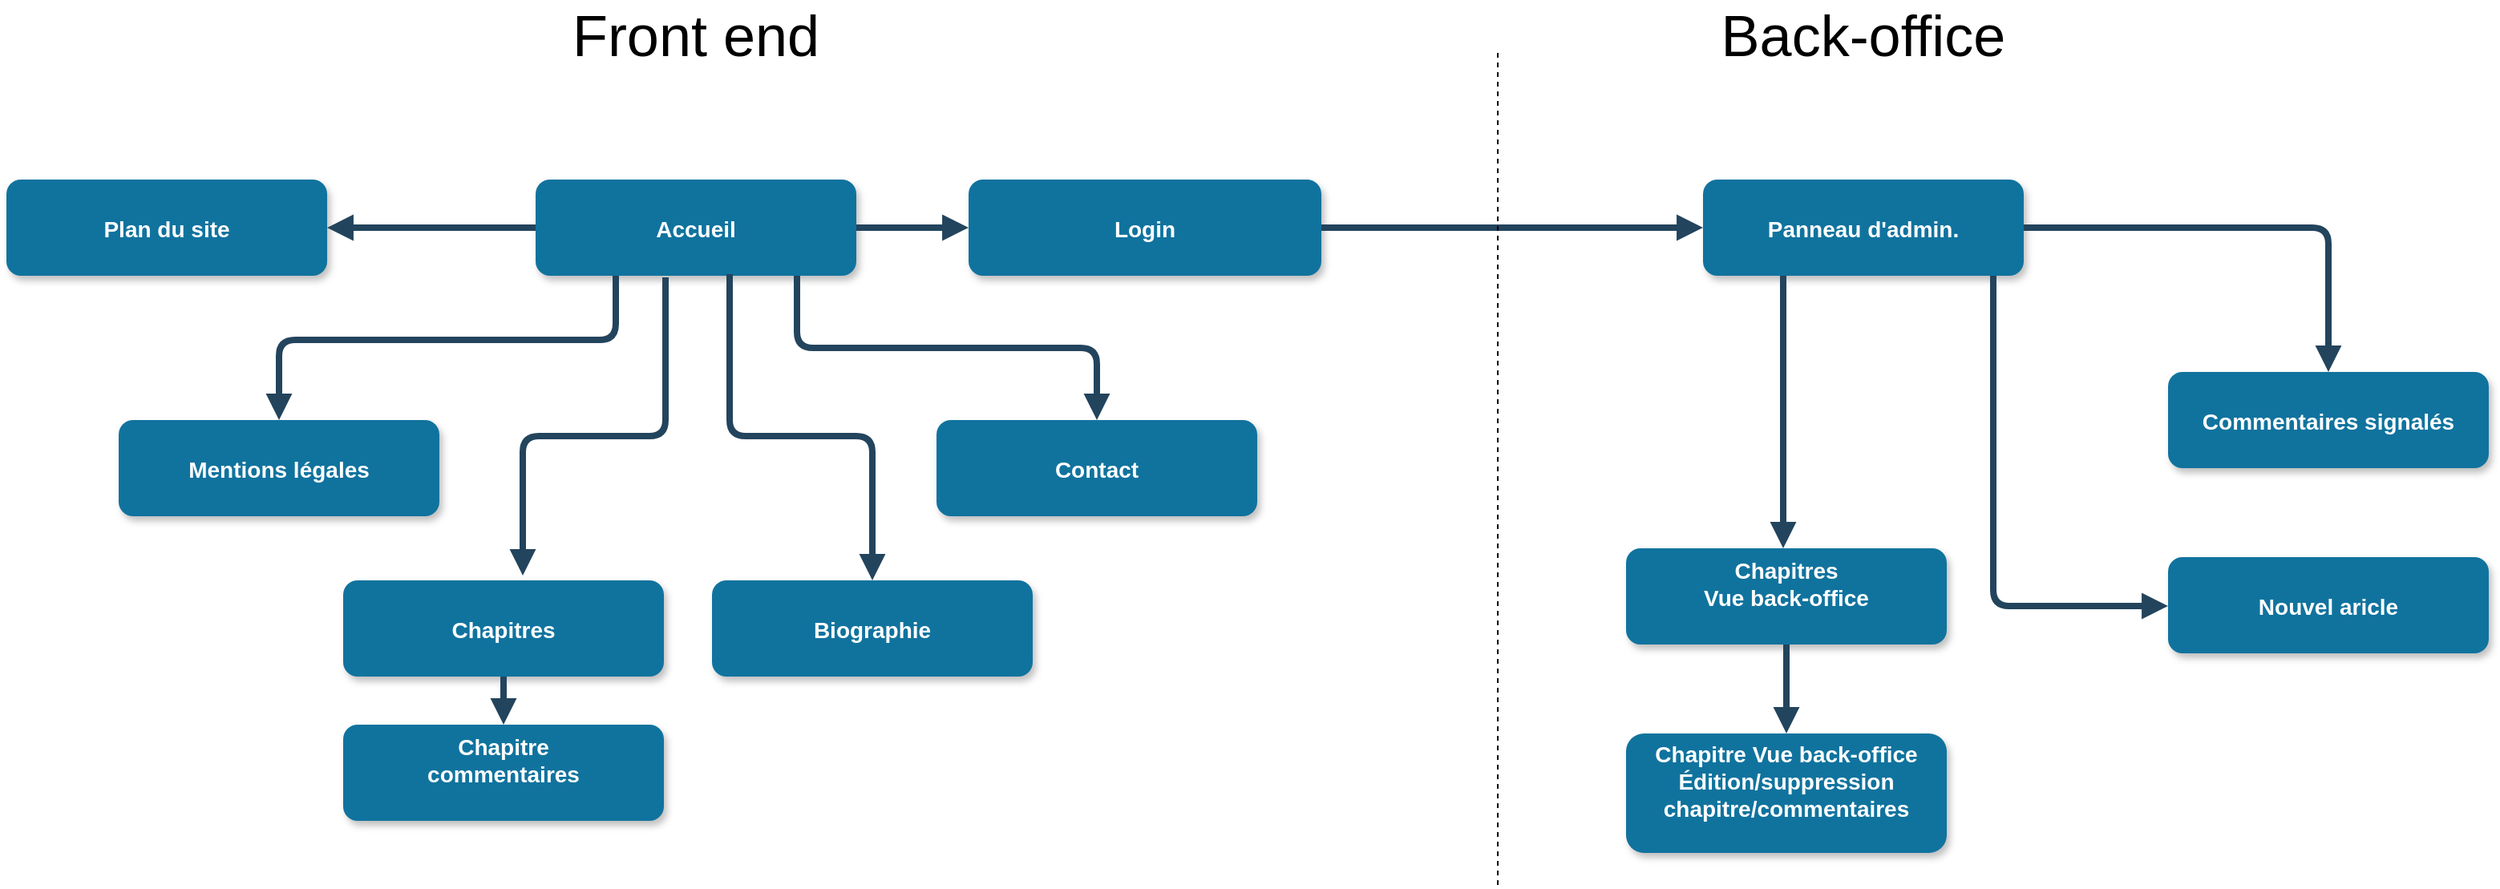 <mxfile version="12.9.10" type="device"><diagram name="Page-1" id="97916047-d0de-89f5-080d-49f4d83e522f"><mxGraphModel dx="1950" dy="1076" grid="1" gridSize="10" guides="1" tooltips="1" connect="1" arrows="1" fold="1" page="1" pageScale="1.5" pageWidth="1169" pageHeight="827" background="#ffffff" math="0" shadow="0"><root><mxCell id="0"/><mxCell id="1" parent="0"/><mxCell id="2" value="Accueil" style="rounded=1;fillColor=#10739E;strokeColor=none;shadow=1;gradientColor=none;fontStyle=1;fontColor=#FFFFFF;fontSize=14;" parent="1" vertex="1"><mxGeometry x="550" y="160" width="200" height="60" as="geometry"/></mxCell><mxCell id="3" value="Login" style="rounded=1;fillColor=#10739E;strokeColor=none;shadow=1;gradientColor=none;fontStyle=1;fontColor=#FFFFFF;fontSize=14;" parent="1" vertex="1"><mxGeometry x="820" y="160" width="220" height="60" as="geometry"/></mxCell><mxCell id="4" value="Contact" style="rounded=1;fillColor=#10739E;strokeColor=none;shadow=1;gradientColor=none;fontStyle=1;fontColor=#FFFFFF;fontSize=14;" parent="1" vertex="1"><mxGeometry x="800" y="310" width="200" height="60" as="geometry"/></mxCell><mxCell id="5" value="Biographie" style="rounded=1;fillColor=#10739E;strokeColor=none;shadow=1;gradientColor=none;fontStyle=1;fontColor=#FFFFFF;fontSize=14;" parent="1" vertex="1"><mxGeometry x="660" y="410" width="200" height="60" as="geometry"/></mxCell><mxCell id="6" value="Panneau d'admin." style="rounded=1;fillColor=#10739E;strokeColor=none;shadow=1;gradientColor=none;fontStyle=1;fontColor=#FFFFFF;fontSize=14;" parent="1" vertex="1"><mxGeometry x="1278" y="160" width="200" height="60" as="geometry"/></mxCell><mxCell id="13" value="Chapitres" style="rounded=1;fillColor=#10739E;strokeColor=none;shadow=1;gradientColor=none;fontStyle=1;fontColor=#FFFFFF;fontSize=14;" parent="1" vertex="1"><mxGeometry x="430" y="410" width="200" height="60" as="geometry"/></mxCell><mxCell id="14" value="Chapitre&#xA;commentaires&#xA;" style="rounded=1;fillColor=#10739E;strokeColor=none;shadow=1;gradientColor=none;fontStyle=1;fontColor=#FFFFFF;fontSize=14;" parent="1" vertex="1"><mxGeometry x="430" y="500" width="200" height="60" as="geometry"/></mxCell><mxCell id="15" value="Plan du site" style="rounded=1;fillColor=#10739E;strokeColor=none;shadow=1;gradientColor=none;fontStyle=1;fontColor=#FFFFFF;fontSize=14;" parent="1" vertex="1"><mxGeometry x="220" y="160" width="200" height="60" as="geometry"/></mxCell><mxCell id="16" value="Mentions légales" style="rounded=1;fillColor=#10739E;strokeColor=none;shadow=1;gradientColor=none;fontStyle=1;fontColor=#FFFFFF;fontSize=14;" parent="1" vertex="1"><mxGeometry x="290" y="310" width="200" height="60" as="geometry"/></mxCell><mxCell id="18" value="Chapitres&#xA;Vue back-office&#xA;" style="rounded=1;fillColor=#10739E;strokeColor=none;shadow=1;gradientColor=none;fontStyle=1;fontColor=#FFFFFF;fontSize=14;" parent="1" vertex="1"><mxGeometry x="1230" y="390" width="200" height="60" as="geometry"/></mxCell><mxCell id="19" value="Chapitre Vue back-office&#xA;Édition/suppression &#xA;chapitre/commentaires&#xA;" style="rounded=1;fillColor=#10739E;strokeColor=none;shadow=1;gradientColor=none;fontStyle=1;fontColor=#FFFFFF;fontSize=14;" parent="1" vertex="1"><mxGeometry x="1230" y="505.5" width="200" height="74.5" as="geometry"/></mxCell><mxCell id="23" value="Commentaires signalés" style="rounded=1;fillColor=#10739E;strokeColor=none;shadow=1;gradientColor=none;fontStyle=1;fontColor=#FFFFFF;fontSize=14;" parent="1" vertex="1"><mxGeometry x="1568" y="280" width="200" height="60" as="geometry"/></mxCell><mxCell id="24" value="Nouvel aricle" style="rounded=1;fillColor=#10739E;strokeColor=none;shadow=1;gradientColor=none;fontStyle=1;fontColor=#FFFFFF;fontSize=14;" parent="1" vertex="1"><mxGeometry x="1568" y="395.5" width="200" height="60" as="geometry"/></mxCell><mxCell id="29" value="" style="edgeStyle=elbowEdgeStyle;elbow=vertical;strokeWidth=4;endArrow=block;endFill=1;fontStyle=1;strokeColor=#23445D;" parent="1" source="2" target="3" edge="1"><mxGeometry x="220" y="165.5" width="100" height="100" as="geometry"><mxPoint x="220" y="265.5" as="sourcePoint"/><mxPoint x="320" y="165.5" as="targetPoint"/></mxGeometry></mxCell><mxCell id="30" value="" style="edgeStyle=elbowEdgeStyle;elbow=vertical;strokeWidth=4;endArrow=block;endFill=1;fontStyle=1;strokeColor=#23445D;exitX=0.605;exitY=0.983;exitDx=0;exitDy=0;exitPerimeter=0;entryX=0.5;entryY=0;entryDx=0;entryDy=0;" parent="1" source="2" target="5" edge="1"><mxGeometry x="312" y="165.5" width="100" height="100" as="geometry"><mxPoint x="680" y="230" as="sourcePoint"/><mxPoint x="412" y="165.5" as="targetPoint"/><Array as="points"><mxPoint x="710" y="320"/></Array></mxGeometry></mxCell><mxCell id="31" value="" style="edgeStyle=elbowEdgeStyle;elbow=vertical;strokeWidth=4;endArrow=block;endFill=1;fontStyle=1;strokeColor=#23445D;" parent="1" target="4" edge="1"><mxGeometry x="312" y="165.5" width="100" height="100" as="geometry"><mxPoint x="713" y="220" as="sourcePoint"/><mxPoint x="412" y="165.5" as="targetPoint"/></mxGeometry></mxCell><mxCell id="32" value="" style="edgeStyle=elbowEdgeStyle;elbow=vertical;strokeWidth=4;endArrow=block;endFill=1;fontStyle=1;strokeColor=#23445D;exitX=1;exitY=0.5;exitDx=0;exitDy=0;entryX=0;entryY=0.5;entryDx=0;entryDy=0;" parent="1" source="3" target="6" edge="1"><mxGeometry x="312" y="165.5" width="100" height="100" as="geometry"><mxPoint x="312" y="265.5" as="sourcePoint"/><mxPoint x="412" y="165.5" as="targetPoint"/><Array as="points"><mxPoint x="1150" y="190"/></Array></mxGeometry></mxCell><mxCell id="37" value="" style="edgeStyle=elbowEdgeStyle;elbow=vertical;strokeWidth=4;endArrow=block;endFill=1;fontStyle=1;strokeColor=#23445D;exitX=1;exitY=0.5;exitDx=0;exitDy=0;" parent="1" source="6" edge="1"><mxGeometry x="330" y="5.5" width="100" height="100" as="geometry"><mxPoint x="330" y="105.5" as="sourcePoint"/><mxPoint x="1668" y="280" as="targetPoint"/><Array as="points"><mxPoint x="1558" y="190"/></Array></mxGeometry></mxCell><mxCell id="42" value="" style="edgeStyle=elbowEdgeStyle;elbow=vertical;strokeWidth=4;endArrow=block;endFill=1;fontStyle=1;strokeColor=#23445D;" parent="1" source="13" target="14" edge="1"><mxGeometry x="-60" y="-40" width="100" height="100" as="geometry"><mxPoint x="-60" y="60" as="sourcePoint"/><mxPoint x="40" y="-40" as="targetPoint"/></mxGeometry></mxCell><mxCell id="43" value="" style="edgeStyle=elbowEdgeStyle;elbow=vertical;strokeWidth=4;endArrow=block;endFill=1;fontStyle=1;strokeColor=#23445D;exitX=0;exitY=0.5;exitDx=0;exitDy=0;" parent="1" source="2" target="15" edge="1"><mxGeometry x="352" y="175.5" width="100" height="100" as="geometry"><mxPoint x="280" y="180" as="sourcePoint"/><mxPoint x="452" y="175.5" as="targetPoint"/><Array as="points"><mxPoint x="370" y="190"/></Array></mxGeometry></mxCell><mxCell id="44" value="" style="edgeStyle=elbowEdgeStyle;elbow=vertical;strokeWidth=4;endArrow=block;endFill=1;fontStyle=1;strokeColor=#23445D;exitX=0.25;exitY=1;exitDx=0;exitDy=0;entryX=0.5;entryY=0;entryDx=0;entryDy=0;" parent="1" source="2" target="16" edge="1"><mxGeometry x="-400" y="-270" width="100" height="100" as="geometry"><mxPoint x="580" y="230" as="sourcePoint"/><mxPoint x="-300" y="-270" as="targetPoint"/><Array as="points"><mxPoint x="440" y="260"/></Array></mxGeometry></mxCell><mxCell id="46" value="" style="edgeStyle=elbowEdgeStyle;elbow=vertical;strokeWidth=4;endArrow=block;endFill=1;fontStyle=1;strokeColor=#23445D;" parent="1" source="18" target="19" edge="1"><mxGeometry x="460" y="-60" width="100" height="100" as="geometry"><mxPoint x="460" y="40" as="sourcePoint"/><mxPoint x="560" y="-60" as="targetPoint"/></mxGeometry></mxCell><mxCell id="50" value="" style="edgeStyle=elbowEdgeStyle;elbow=vertical;strokeWidth=4;endArrow=block;endFill=1;fontStyle=1;strokeColor=#23445D;exitX=0.905;exitY=1;exitDx=0;exitDy=0;exitPerimeter=0;" parent="1" source="6" target="24" edge="1"><mxGeometry x="380" y="5.5" width="100" height="100" as="geometry"><mxPoint x="380" y="105.5" as="sourcePoint"/><mxPoint x="480" y="5.5" as="targetPoint"/><Array as="points"><mxPoint x="1428" y="426"/><mxPoint x="1428" y="390"/></Array></mxGeometry></mxCell><mxCell id="54" value="" style="edgeStyle=elbowEdgeStyle;elbow=vertical;strokeWidth=4;endArrow=block;endFill=1;fontStyle=1;strokeColor=#23445D;exitX=0.405;exitY=1.017;exitDx=0;exitDy=0;exitPerimeter=0;entryX=0.56;entryY=-0.05;entryDx=0;entryDy=0;entryPerimeter=0;" parent="1" source="2" target="13" edge="1"><mxGeometry x="312" y="165.5" width="100" height="100" as="geometry"><mxPoint x="610" y="230" as="sourcePoint"/><mxPoint x="412" y="165.5" as="targetPoint"/><Array as="points"><mxPoint x="590" y="320"/><mxPoint x="410" y="200"/><mxPoint x="410" y="190"/></Array></mxGeometry></mxCell><mxCell id="55" value="" style="edgeStyle=elbowEdgeStyle;elbow=vertical;strokeWidth=4;endArrow=block;endFill=1;fontStyle=1;strokeColor=#23445D;exitX=0.25;exitY=1;exitDx=0;exitDy=0;" parent="1" source="6" edge="1"><mxGeometry x="330" y="5.5" width="100" height="100" as="geometry"><mxPoint x="1380" y="270" as="sourcePoint"/><mxPoint x="1328" y="390" as="targetPoint"/><Array as="points"/></mxGeometry></mxCell><mxCell id="e-zG5xYxKm3wxrl-KQhy-56" value="" style="endArrow=none;dashed=1;html=1;" edge="1" parent="1"><mxGeometry width="50" height="50" relative="1" as="geometry"><mxPoint x="1150" y="600" as="sourcePoint"/><mxPoint x="1150" y="80" as="targetPoint"/></mxGeometry></mxCell><mxCell id="e-zG5xYxKm3wxrl-KQhy-57" value="&lt;font style=&quot;font-size: 36px&quot;&gt;Front end&lt;/font&gt;" style="text;html=1;strokeColor=none;fillColor=none;align=center;verticalAlign=middle;whiteSpace=wrap;rounded=0;" vertex="1" parent="1"><mxGeometry x="540" y="60" width="220" height="20" as="geometry"/></mxCell><mxCell id="e-zG5xYxKm3wxrl-KQhy-58" value="&lt;font style=&quot;font-size: 36px&quot;&gt;Back-office&lt;br&gt;&lt;/font&gt;" style="text;html=1;strokeColor=none;fillColor=none;align=center;verticalAlign=middle;whiteSpace=wrap;rounded=0;" vertex="1" parent="1"><mxGeometry x="1268" y="60" width="220" height="20" as="geometry"/></mxCell></root></mxGraphModel></diagram></mxfile>